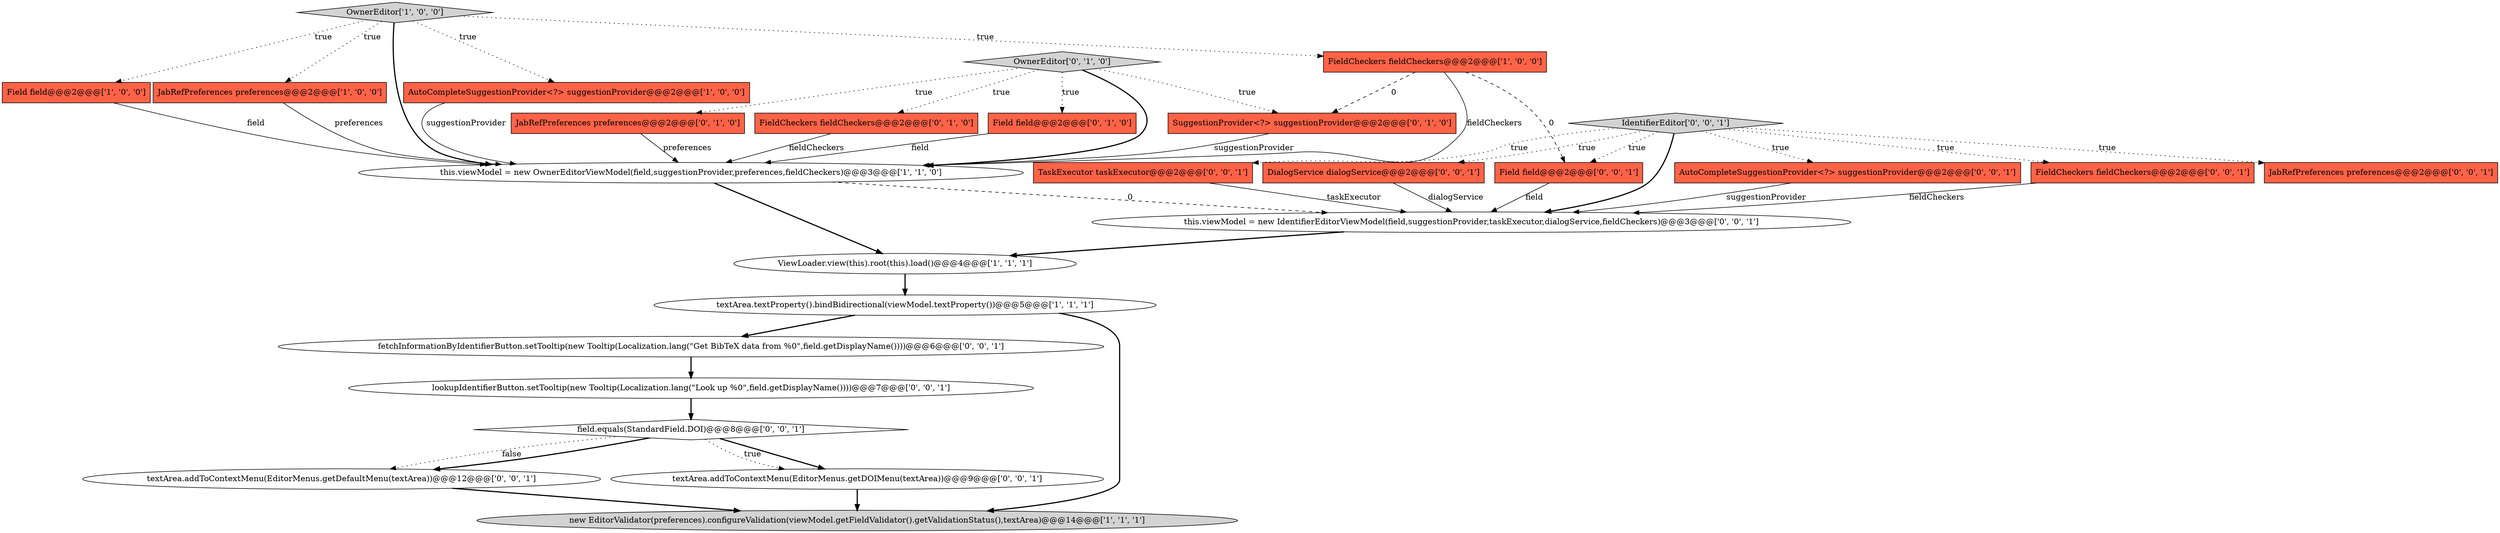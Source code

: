 digraph {
13 [style = filled, label = "OwnerEditor['0', '1', '0']", fillcolor = lightgray, shape = diamond image = "AAA0AAABBB2BBB"];
19 [style = filled, label = "JabRefPreferences preferences@@@2@@@['0', '0', '1']", fillcolor = tomato, shape = box image = "AAA0AAABBB3BBB"];
4 [style = filled, label = "this.viewModel = new OwnerEditorViewModel(field,suggestionProvider,preferences,fieldCheckers)@@@3@@@['1', '1', '0']", fillcolor = white, shape = ellipse image = "AAA0AAABBB1BBB"];
25 [style = filled, label = "Field field@@@2@@@['0', '0', '1']", fillcolor = tomato, shape = box image = "AAA0AAABBB3BBB"];
9 [style = filled, label = "FieldCheckers fieldCheckers@@@2@@@['0', '1', '0']", fillcolor = tomato, shape = box image = "AAA0AAABBB2BBB"];
23 [style = filled, label = "textArea.addToContextMenu(EditorMenus.getDOIMenu(textArea))@@@9@@@['0', '0', '1']", fillcolor = white, shape = ellipse image = "AAA0AAABBB3BBB"];
26 [style = filled, label = "this.viewModel = new IdentifierEditorViewModel(field,suggestionProvider,taskExecutor,dialogService,fieldCheckers)@@@3@@@['0', '0', '1']", fillcolor = white, shape = ellipse image = "AAA0AAABBB3BBB"];
0 [style = filled, label = "Field field@@@2@@@['1', '0', '0']", fillcolor = tomato, shape = box image = "AAA0AAABBB1BBB"];
1 [style = filled, label = "textArea.textProperty().bindBidirectional(viewModel.textProperty())@@@5@@@['1', '1', '1']", fillcolor = white, shape = ellipse image = "AAA0AAABBB1BBB"];
16 [style = filled, label = "TaskExecutor taskExecutor@@@2@@@['0', '0', '1']", fillcolor = tomato, shape = box image = "AAA0AAABBB3BBB"];
6 [style = filled, label = "JabRefPreferences preferences@@@2@@@['1', '0', '0']", fillcolor = tomato, shape = box image = "AAA0AAABBB1BBB"];
24 [style = filled, label = "DialogService dialogService@@@2@@@['0', '0', '1']", fillcolor = tomato, shape = box image = "AAA0AAABBB3BBB"];
15 [style = filled, label = "IdentifierEditor['0', '0', '1']", fillcolor = lightgray, shape = diamond image = "AAA0AAABBB3BBB"];
5 [style = filled, label = "OwnerEditor['1', '0', '0']", fillcolor = lightgray, shape = diamond image = "AAA0AAABBB1BBB"];
2 [style = filled, label = "new EditorValidator(preferences).configureValidation(viewModel.getFieldValidator().getValidationStatus(),textArea)@@@14@@@['1', '1', '1']", fillcolor = lightgray, shape = ellipse image = "AAA0AAABBB1BBB"];
14 [style = filled, label = "fetchInformationByIdentifierButton.setTooltip(new Tooltip(Localization.lang(\"Get BibTeX data from %0\",field.getDisplayName())))@@@6@@@['0', '0', '1']", fillcolor = white, shape = ellipse image = "AAA0AAABBB3BBB"];
20 [style = filled, label = "field.equals(StandardField.DOI)@@@8@@@['0', '0', '1']", fillcolor = white, shape = diamond image = "AAA0AAABBB3BBB"];
17 [style = filled, label = "textArea.addToContextMenu(EditorMenus.getDefaultMenu(textArea))@@@12@@@['0', '0', '1']", fillcolor = white, shape = ellipse image = "AAA0AAABBB3BBB"];
3 [style = filled, label = "AutoCompleteSuggestionProvider<?> suggestionProvider@@@2@@@['1', '0', '0']", fillcolor = tomato, shape = box image = "AAA0AAABBB1BBB"];
12 [style = filled, label = "SuggestionProvider<?> suggestionProvider@@@2@@@['0', '1', '0']", fillcolor = tomato, shape = box image = "AAA1AAABBB2BBB"];
22 [style = filled, label = "AutoCompleteSuggestionProvider<?> suggestionProvider@@@2@@@['0', '0', '1']", fillcolor = tomato, shape = box image = "AAA0AAABBB3BBB"];
10 [style = filled, label = "JabRefPreferences preferences@@@2@@@['0', '1', '0']", fillcolor = tomato, shape = box image = "AAA0AAABBB2BBB"];
7 [style = filled, label = "ViewLoader.view(this).root(this).load()@@@4@@@['1', '1', '1']", fillcolor = white, shape = ellipse image = "AAA0AAABBB1BBB"];
21 [style = filled, label = "FieldCheckers fieldCheckers@@@2@@@['0', '0', '1']", fillcolor = tomato, shape = box image = "AAA0AAABBB3BBB"];
8 [style = filled, label = "FieldCheckers fieldCheckers@@@2@@@['1', '0', '0']", fillcolor = tomato, shape = box image = "AAA1AAABBB1BBB"];
11 [style = filled, label = "Field field@@@2@@@['0', '1', '0']", fillcolor = tomato, shape = box image = "AAA0AAABBB2BBB"];
18 [style = filled, label = "lookupIdentifierButton.setTooltip(new Tooltip(Localization.lang(\"Look up %0\",field.getDisplayName())))@@@7@@@['0', '0', '1']", fillcolor = white, shape = ellipse image = "AAA0AAABBB3BBB"];
20->17 [style = bold, label=""];
7->1 [style = bold, label=""];
26->7 [style = bold, label=""];
13->12 [style = dotted, label="true"];
25->26 [style = solid, label="field"];
6->4 [style = solid, label="preferences"];
15->24 [style = dotted, label="true"];
5->6 [style = dotted, label="true"];
20->17 [style = dotted, label="false"];
8->12 [style = dashed, label="0"];
15->22 [style = dotted, label="true"];
3->4 [style = solid, label="suggestionProvider"];
5->0 [style = dotted, label="true"];
4->26 [style = dashed, label="0"];
5->3 [style = dotted, label="true"];
15->16 [style = dotted, label="true"];
15->21 [style = dotted, label="true"];
13->10 [style = dotted, label="true"];
4->7 [style = bold, label=""];
15->26 [style = bold, label=""];
18->20 [style = bold, label=""];
0->4 [style = solid, label="field"];
9->4 [style = solid, label="fieldCheckers"];
20->23 [style = bold, label=""];
8->4 [style = solid, label="fieldCheckers"];
17->2 [style = bold, label=""];
24->26 [style = solid, label="dialogService"];
12->4 [style = solid, label="suggestionProvider"];
15->19 [style = dotted, label="true"];
10->4 [style = solid, label="preferences"];
5->4 [style = bold, label=""];
16->26 [style = solid, label="taskExecutor"];
20->23 [style = dotted, label="true"];
13->11 [style = dotted, label="true"];
8->25 [style = dashed, label="0"];
14->18 [style = bold, label=""];
21->26 [style = solid, label="fieldCheckers"];
1->2 [style = bold, label=""];
1->14 [style = bold, label=""];
23->2 [style = bold, label=""];
5->8 [style = dotted, label="true"];
11->4 [style = solid, label="field"];
15->25 [style = dotted, label="true"];
22->26 [style = solid, label="suggestionProvider"];
13->4 [style = bold, label=""];
13->9 [style = dotted, label="true"];
}
